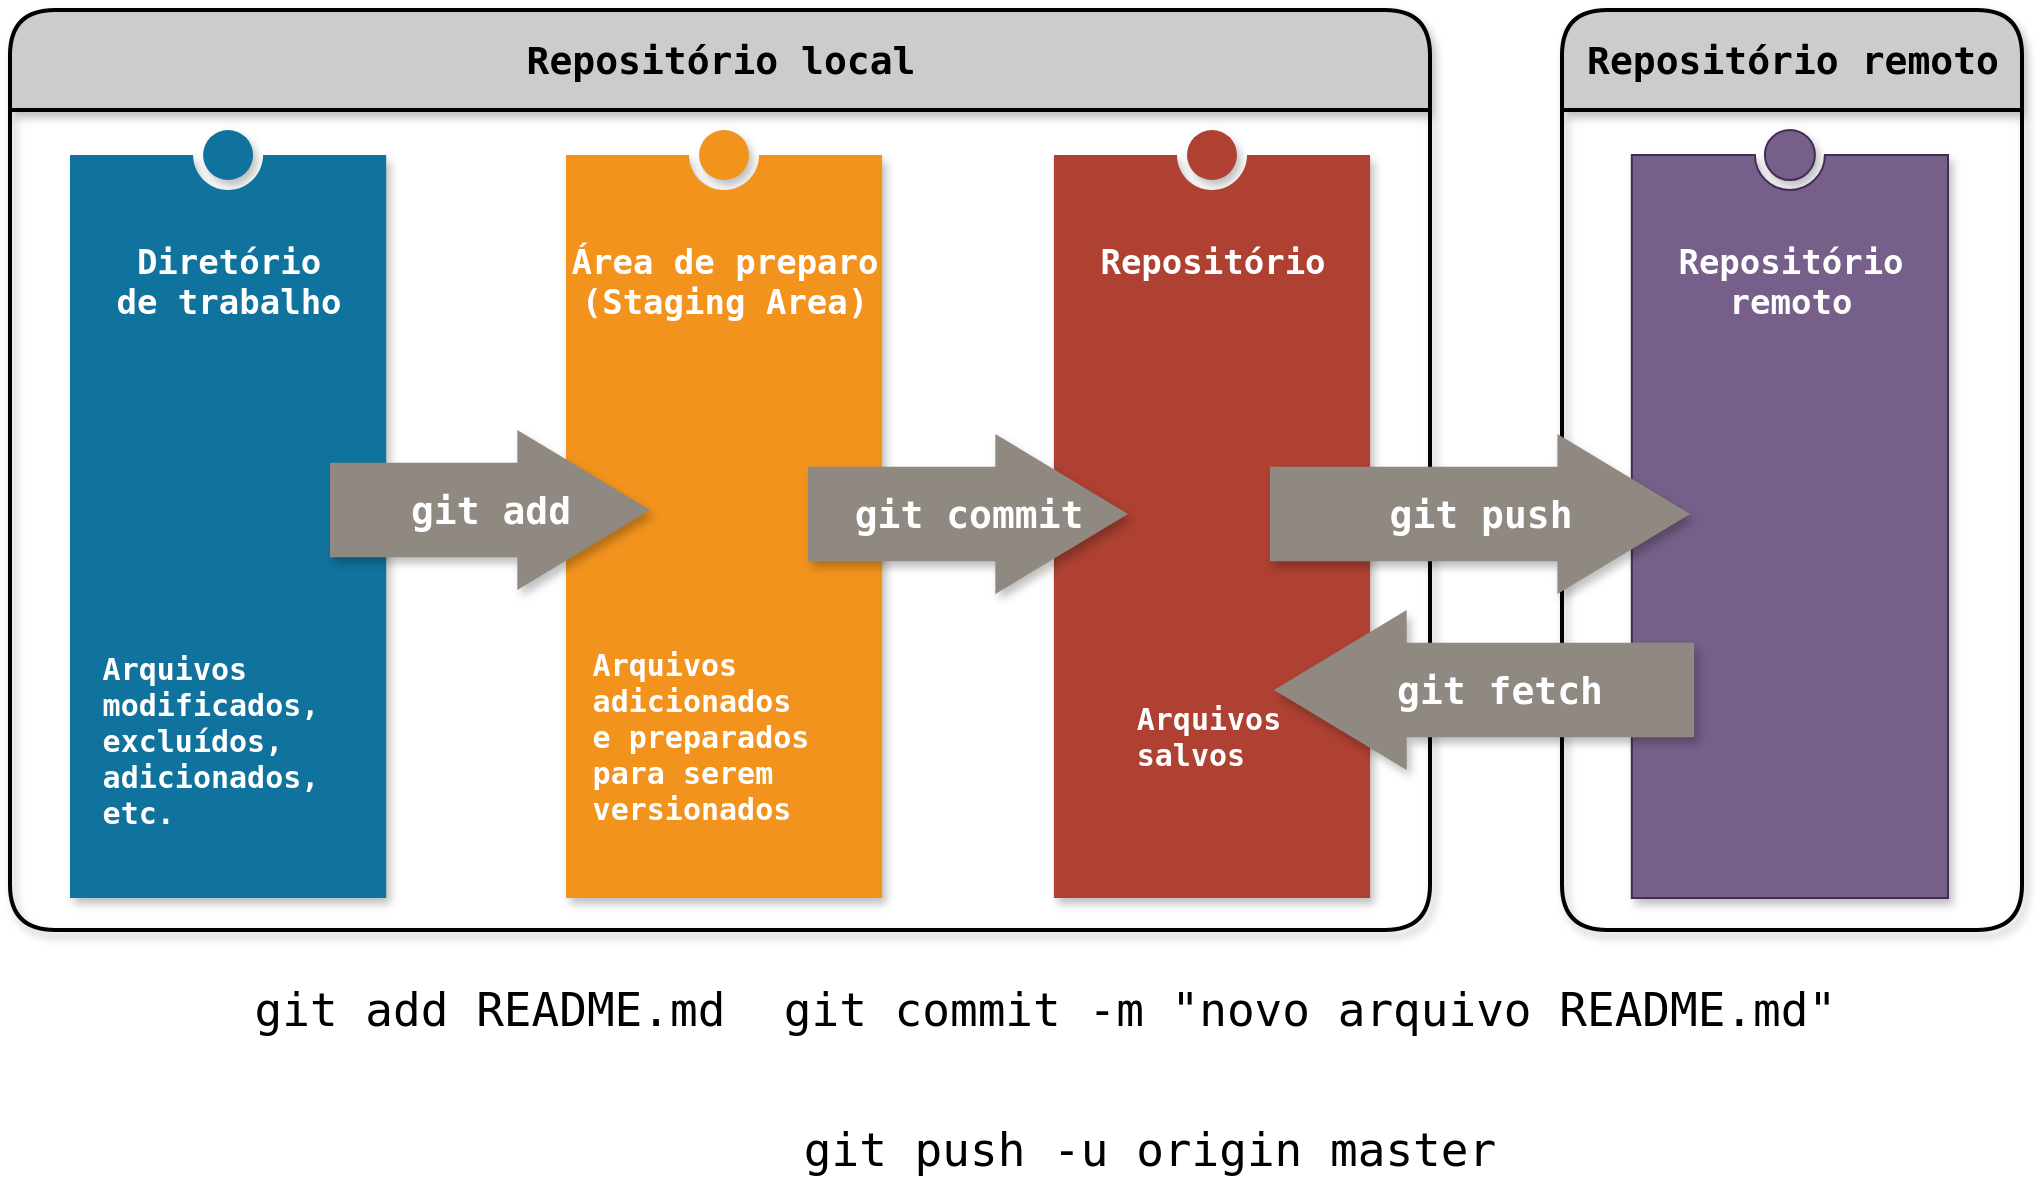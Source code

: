 <mxfile version="15.3.5" type="device"><diagram id="prtHgNgQTEPvFCAcTncT" name="Page-1"><mxGraphModel dx="1408" dy="777" grid="1" gridSize="10" guides="1" tooltips="1" connect="1" arrows="1" fold="1" page="1" pageScale="1" pageWidth="1169" pageHeight="827" math="0" shadow="0"><root><mxCell id="0"/><mxCell id="1" parent="0"/><mxCell id="xjCurn-9ngpd2HKyaU8U-10" value="&lt;pre&gt;&lt;b&gt;&lt;font style=&quot;font-size: 19px&quot;&gt;Repositório local&lt;/font&gt;&lt;/b&gt;&lt;/pre&gt;" style="swimlane;childLayout=stackLayout;horizontal=1;startSize=50;horizontalStack=0;rounded=1;fontSize=14;fontStyle=0;strokeWidth=2;resizeParent=0;resizeLast=1;shadow=1;dashed=0;align=center;hachureGap=4;pointerEvents=0;labelBackgroundColor=none;html=1;fillColor=#CCCCCC;" parent="1" vertex="1"><mxGeometry x="30" y="70" width="710" height="460" as="geometry"/></mxCell><mxCell id="xjCurn-9ngpd2HKyaU8U-2" value="&lt;pre&gt;Diretório&lt;br&gt;de trabalho&lt;br&gt;&lt;/pre&gt;" style="verticalLabelPosition=middle;verticalAlign=top;html=1;shape=mxgraph.infographic.numberedEntryVert;dy=25;strokeColor=none;fontSize=17;fontColor=#FFFFFF;align=center;labelPosition=center;spacingTop=32;fontStyle=1;fillColor=#10739E;hachureGap=4;pointerEvents=0;shadow=1;" parent="1" vertex="1"><mxGeometry x="60" y="130" width="158.095" height="384" as="geometry"/></mxCell><mxCell id="xjCurn-9ngpd2HKyaU8U-3" value="&lt;div&gt;&lt;pre&gt;Área de preparo&lt;br&gt;(Staging Area)&lt;/pre&gt;&lt;/div&gt;" style="verticalLabelPosition=middle;verticalAlign=top;html=1;shape=mxgraph.infographic.numberedEntryVert;dy=25;strokeColor=none;fontSize=17;fontColor=#FFFFFF;align=center;labelPosition=center;spacingTop=32;fontStyle=1;fillColor=#F2931E;hachureGap=4;pointerEvents=0;shadow=1;" parent="1" vertex="1"><mxGeometry x="307.976" y="130" width="158.095" height="384" as="geometry"/></mxCell><mxCell id="xjCurn-9ngpd2HKyaU8U-4" value="&lt;pre&gt;Repositório&lt;/pre&gt;" style="verticalLabelPosition=middle;verticalAlign=top;html=1;shape=mxgraph.infographic.numberedEntryVert;dy=25;strokeColor=none;fontSize=17;fontColor=#FFFFFF;align=center;labelPosition=center;spacingTop=32;fontStyle=1;fillColor=#AE4132;hachureGap=4;pointerEvents=0;shadow=1;" parent="1" vertex="1"><mxGeometry x="551.952" y="130" width="158.095" height="384" as="geometry"/></mxCell><mxCell id="xjCurn-9ngpd2HKyaU8U-6" value="&lt;div&gt;&lt;pre&gt;Repositório&lt;br&gt;remoto&lt;/pre&gt;&lt;/div&gt;" style="verticalLabelPosition=middle;verticalAlign=top;html=1;shape=mxgraph.infographic.numberedEntryVert;dy=25;strokeColor=#432D57;fontSize=17;fontColor=#ffffff;align=center;labelPosition=center;spacingTop=32;fontStyle=1;fillColor=#76608a;hachureGap=4;pointerEvents=0;shadow=1;" parent="1" vertex="1"><mxGeometry x="840.905" y="130" width="158.095" height="384" as="geometry"/></mxCell><mxCell id="xjCurn-9ngpd2HKyaU8U-9" value="&lt;div align=&quot;justify&quot;&gt;&lt;pre&gt;&lt;b&gt;&lt;font style=&quot;font-size: 15px&quot; color=&quot;#FFFFFF&quot;&gt;Arquivos &lt;br&gt;modificados, &lt;br&gt;excluídos, &lt;br&gt;adicionados, &lt;br&gt;etc.&lt;/font&gt;&lt;/b&gt;&lt;/pre&gt;&lt;/div&gt;" style="text;html=1;strokeColor=none;fillColor=none;align=center;verticalAlign=middle;whiteSpace=wrap;rounded=0;hachureGap=4;pointerEvents=0;" parent="1" vertex="1"><mxGeometry x="90" y="400" width="90" height="70" as="geometry"/></mxCell><mxCell id="xjCurn-9ngpd2HKyaU8U-12" value="&lt;pre style=&quot;font-size: 19px&quot;&gt;&lt;font color=&quot;#FFFFFF&quot;&gt;&lt;b&gt;&lt;font style=&quot;font-size: 19px&quot;&gt;git add&lt;/font&gt;&lt;/b&gt;&lt;/font&gt;&lt;/pre&gt;" style="html=1;shadow=1;dashed=0;align=center;verticalAlign=middle;shape=mxgraph.arrows2.arrow;dy=0.41;dx=66.33;notch=0;hachureGap=4;pointerEvents=0;labelBackgroundColor=none;fillColor=#8F8981;sketch=0;strokeColor=none;" parent="1" vertex="1"><mxGeometry x="190" y="280" width="160" height="80" as="geometry"/></mxCell><mxCell id="xjCurn-9ngpd2HKyaU8U-13" value="&lt;pre style=&quot;font-size: 19px&quot;&gt;&lt;font color=&quot;#FFFFFF&quot;&gt;&lt;b&gt;&lt;font style=&quot;font-size: 19px&quot;&gt;git commit&lt;/font&gt;&lt;/b&gt;&lt;/font&gt;&lt;/pre&gt;" style="html=1;shadow=1;dashed=0;align=center;verticalAlign=middle;shape=mxgraph.arrows2.arrow;dy=0.41;dx=66.33;notch=0;hachureGap=4;pointerEvents=0;labelBackgroundColor=none;fillColor=#8F8981;sketch=0;strokeColor=none;" parent="1" vertex="1"><mxGeometry x="429" y="282" width="160" height="80" as="geometry"/></mxCell><mxCell id="xjCurn-9ngpd2HKyaU8U-17" value="" style="shape=image;html=1;verticalAlign=top;verticalLabelPosition=bottom;labelBackgroundColor=#ffffff;imageAspect=0;aspect=fixed;image=https://cdn1.iconfinder.com/data/icons/fs-icons-ubuntu-by-franksouza-/128/inode-directory.png;hachureGap=4;pointerEvents=0;shadow=1;sketch=0;strokeColor=#FFFFFF;fillColor=#FFB366;gradientColor=none;" parent="1" vertex="1"><mxGeometry x="142" y="240" width="48" height="48" as="geometry"/></mxCell><mxCell id="xjCurn-9ngpd2HKyaU8U-19" value="" style="shape=image;html=1;verticalAlign=top;verticalLabelPosition=bottom;labelBackgroundColor=#ffffff;imageAspect=0;aspect=fixed;image=https://cdn4.iconfinder.com/data/icons/pc_de_hamburg_icon_pack/32x32/administrative-docs.png;hachureGap=4;pointerEvents=0;shadow=1;sketch=0;strokeColor=#FFFFFF;fillColor=#FFB366;gradientColor=none;" parent="1" vertex="1"><mxGeometry x="78" y="270" width="50" height="50" as="geometry"/></mxCell><mxCell id="xjCurn-9ngpd2HKyaU8U-21" value="" style="shape=image;html=1;verticalAlign=top;verticalLabelPosition=bottom;labelBackgroundColor=#ffffff;imageAspect=0;aspect=fixed;image=https://cdn4.iconfinder.com/data/icons/Aire%20PNGs/128/Files/Images.png;hachureGap=4;pointerEvents=0;shadow=1;sketch=0;strokeColor=#FFFFFF;fillColor=#FFB366;gradientColor=none;" parent="1" vertex="1"><mxGeometry x="122" y="302" width="58" height="58" as="geometry"/></mxCell><mxCell id="xjCurn-9ngpd2HKyaU8U-22" value="&lt;div align=&quot;justify&quot;&gt;&lt;pre&gt;&lt;b&gt;&lt;font style=&quot;font-size: 15px&quot; color=&quot;#FFFFFF&quot;&gt;Arquivos &lt;br&gt;adicionados &lt;br&gt;e preparados &lt;br&gt;para serem &lt;br&gt;versionados&lt;/font&gt;&lt;/b&gt;&lt;/pre&gt;&lt;/div&gt;" style="text;html=1;strokeColor=none;fillColor=none;align=center;verticalAlign=middle;whiteSpace=wrap;rounded=0;hachureGap=4;pointerEvents=0;" parent="1" vertex="1"><mxGeometry x="335" y="398" width="90" height="70" as="geometry"/></mxCell><mxCell id="xjCurn-9ngpd2HKyaU8U-23" value="&lt;div align=&quot;justify&quot;&gt;&lt;pre&gt;&lt;b&gt;&lt;font style=&quot;font-size: 15px&quot; color=&quot;#FFFFFF&quot;&gt;Arquivos &lt;br&gt;salvos&lt;br&gt;&lt;/font&gt;&lt;/b&gt;&lt;/pre&gt;&lt;/div&gt;" style="text;html=1;strokeColor=none;fillColor=none;align=center;verticalAlign=middle;whiteSpace=wrap;rounded=0;hachureGap=4;pointerEvents=0;" parent="1" vertex="1"><mxGeometry x="589" y="398" width="90" height="70" as="geometry"/></mxCell><mxCell id="xjCurn-9ngpd2HKyaU8U-24" value="&lt;pre&gt;&lt;font style=&quot;font-size: 23px&quot;&gt;git add README.md&lt;/font&gt;&lt;/pre&gt;" style="text;html=1;strokeColor=none;fillColor=none;align=center;verticalAlign=middle;whiteSpace=wrap;rounded=0;shadow=1;labelBackgroundColor=none;sketch=0;hachureGap=4;pointerEvents=0;" parent="1" vertex="1"><mxGeometry x="145" y="560" width="250" height="20" as="geometry"/></mxCell><mxCell id="xjCurn-9ngpd2HKyaU8U-25" value="&lt;pre&gt;&lt;font style=&quot;font-size: 23px&quot;&gt;git commit -m &quot;novo arquivo README.md&quot;&lt;/font&gt;&lt;/pre&gt;" style="text;html=1;strokeColor=none;fillColor=none;align=center;verticalAlign=middle;whiteSpace=wrap;rounded=0;shadow=1;labelBackgroundColor=none;sketch=0;hachureGap=4;pointerEvents=0;" parent="1" vertex="1"><mxGeometry x="420" y="560" width="520" height="20" as="geometry"/></mxCell><mxCell id="7sNANExe6HozmJ2loKir-1" value="&lt;pre&gt;&lt;b&gt;&lt;font style=&quot;font-size: 19px&quot;&gt;Repositório remoto&lt;/font&gt;&lt;/b&gt;&lt;/pre&gt;" style="swimlane;childLayout=stackLayout;horizontal=1;startSize=50;horizontalStack=0;rounded=1;fontSize=14;fontStyle=0;strokeWidth=2;resizeParent=0;resizeLast=1;shadow=1;dashed=0;align=center;hachureGap=4;pointerEvents=0;labelBackgroundColor=none;html=1;fillColor=#CCCCCC;" vertex="1" parent="1"><mxGeometry x="806" y="70" width="230" height="460" as="geometry"/></mxCell><mxCell id="7sNANExe6HozmJ2loKir-2" value="&lt;pre style=&quot;font-size: 19px&quot;&gt;&lt;font color=&quot;#FFFFFF&quot;&gt;&lt;b&gt;&lt;font style=&quot;font-size: 19px&quot;&gt;git push&lt;/font&gt;&lt;/b&gt;&lt;/font&gt;&lt;/pre&gt;" style="html=1;shadow=1;dashed=0;align=center;verticalAlign=middle;shape=mxgraph.arrows2.arrow;dy=0.41;dx=66.33;notch=0;hachureGap=4;pointerEvents=0;labelBackgroundColor=none;fillColor=#8F8981;sketch=0;strokeColor=none;" vertex="1" parent="1"><mxGeometry x="660" y="282" width="210.05" height="80" as="geometry"/></mxCell><mxCell id="7sNANExe6HozmJ2loKir-6" value="" style="group" vertex="1" connectable="0" parent="1"><mxGeometry x="662" y="370" width="210.05" height="80" as="geometry"/></mxCell><mxCell id="7sNANExe6HozmJ2loKir-3" value="" style="html=1;shadow=1;dashed=0;align=center;verticalAlign=middle;shape=mxgraph.arrows2.arrow;dy=0.41;dx=66.33;notch=0;hachureGap=4;pointerEvents=0;labelBackgroundColor=none;fillColor=#8F8981;sketch=0;strokeColor=none;rotation=-180;direction=east;" vertex="1" parent="7sNANExe6HozmJ2loKir-6"><mxGeometry width="210.05" height="80" as="geometry"/></mxCell><mxCell id="7sNANExe6HozmJ2loKir-5" value="&lt;pre style=&quot;font-size: 19px&quot;&gt;&lt;font color=&quot;#FFFFFF&quot;&gt;&lt;b&gt;&lt;font style=&quot;font-size: 19px&quot;&gt;git fetch&lt;/font&gt;&lt;/b&gt;&lt;/font&gt;&lt;/pre&gt;" style="text;html=1;strokeColor=none;fillColor=none;align=center;verticalAlign=middle;whiteSpace=wrap;rounded=0;shadow=1;sketch=0;hachureGap=4;pointerEvents=0;container=1;" vertex="1" parent="7sNANExe6HozmJ2loKir-6"><mxGeometry x="58" y="24" width="110.05" height="32" as="geometry"/></mxCell><mxCell id="7sNANExe6HozmJ2loKir-8" value="&lt;pre&gt;&lt;font style=&quot;font-size: 23px&quot;&gt;git push -u origin master&lt;/font&gt;&lt;/pre&gt;" style="text;html=1;strokeColor=none;fillColor=none;align=center;verticalAlign=middle;whiteSpace=wrap;rounded=0;shadow=1;labelBackgroundColor=none;sketch=0;hachureGap=4;pointerEvents=0;" vertex="1" parent="1"><mxGeometry x="420" y="630" width="360" height="20" as="geometry"/></mxCell></root></mxGraphModel></diagram></mxfile>